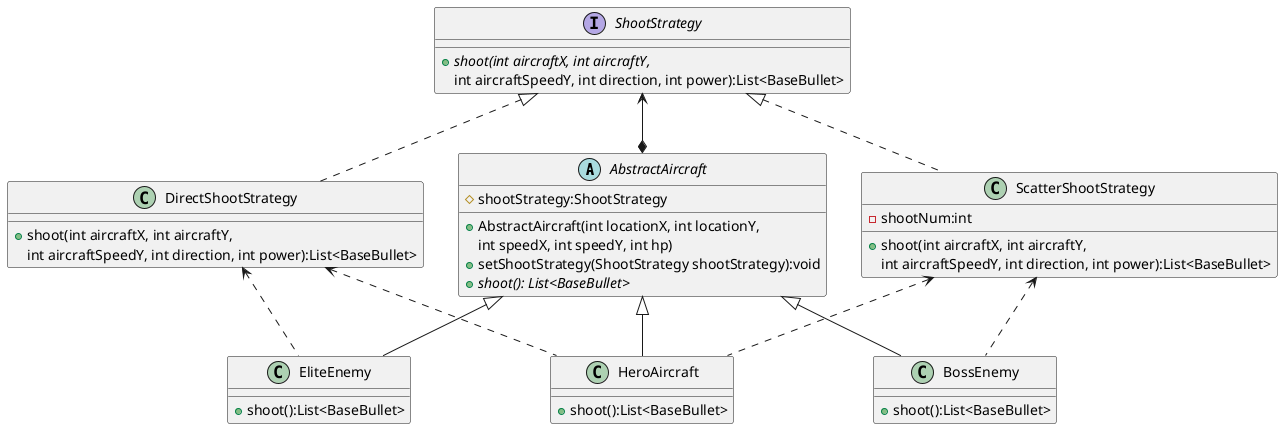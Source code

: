 @startuml StrategyPattern
'https://plantuml.com/class-diagram

abstract class AbstractAircraft
{
    # shootStrategy:ShootStrategy

    + AbstractAircraft(int locationX, int locationY,
        int speedX, int speedY, int hp)
    + setShootStrategy(ShootStrategy shootStrategy):void
    + {abstract} shoot(): List<BaseBullet>
}


class HeroAircraft {
    + shoot():List<BaseBullet>
}
AbstractAircraft <|-- HeroAircraft
DirectShootStrategy <.. HeroAircraft
ScatterShootStrategy <.. HeroAircraft

class BossEnemy {
    + shoot():List<BaseBullet>
}
AbstractAircraft <|-- BossEnemy
ScatterShootStrategy <.. BossEnemy

class EliteEnemy {
    + shoot():List<BaseBullet>
}
AbstractAircraft <|-- EliteEnemy
DirectShootStrategy <.. EliteEnemy

interface ShootStrategy{
    + {abstract}shoot(int aircraftX, int aircraftY,
    int aircraftSpeedY, int direction, int power):List<BaseBullet>
}
ShootStrategy <--* AbstractAircraft

class ScatterShootStrategy{
    - shootNum:int

    + shoot(int aircraftX, int aircraftY,
    int aircraftSpeedY, int direction, int power):List<BaseBullet>
}
ShootStrategy <|.. ScatterShootStrategy

class DirectShootStrategy{
    + shoot(int aircraftX, int aircraftY,
    int aircraftSpeedY, int direction, int power):List<BaseBullet>
}
ShootStrategy <|.. DirectShootStrategy

@enduml